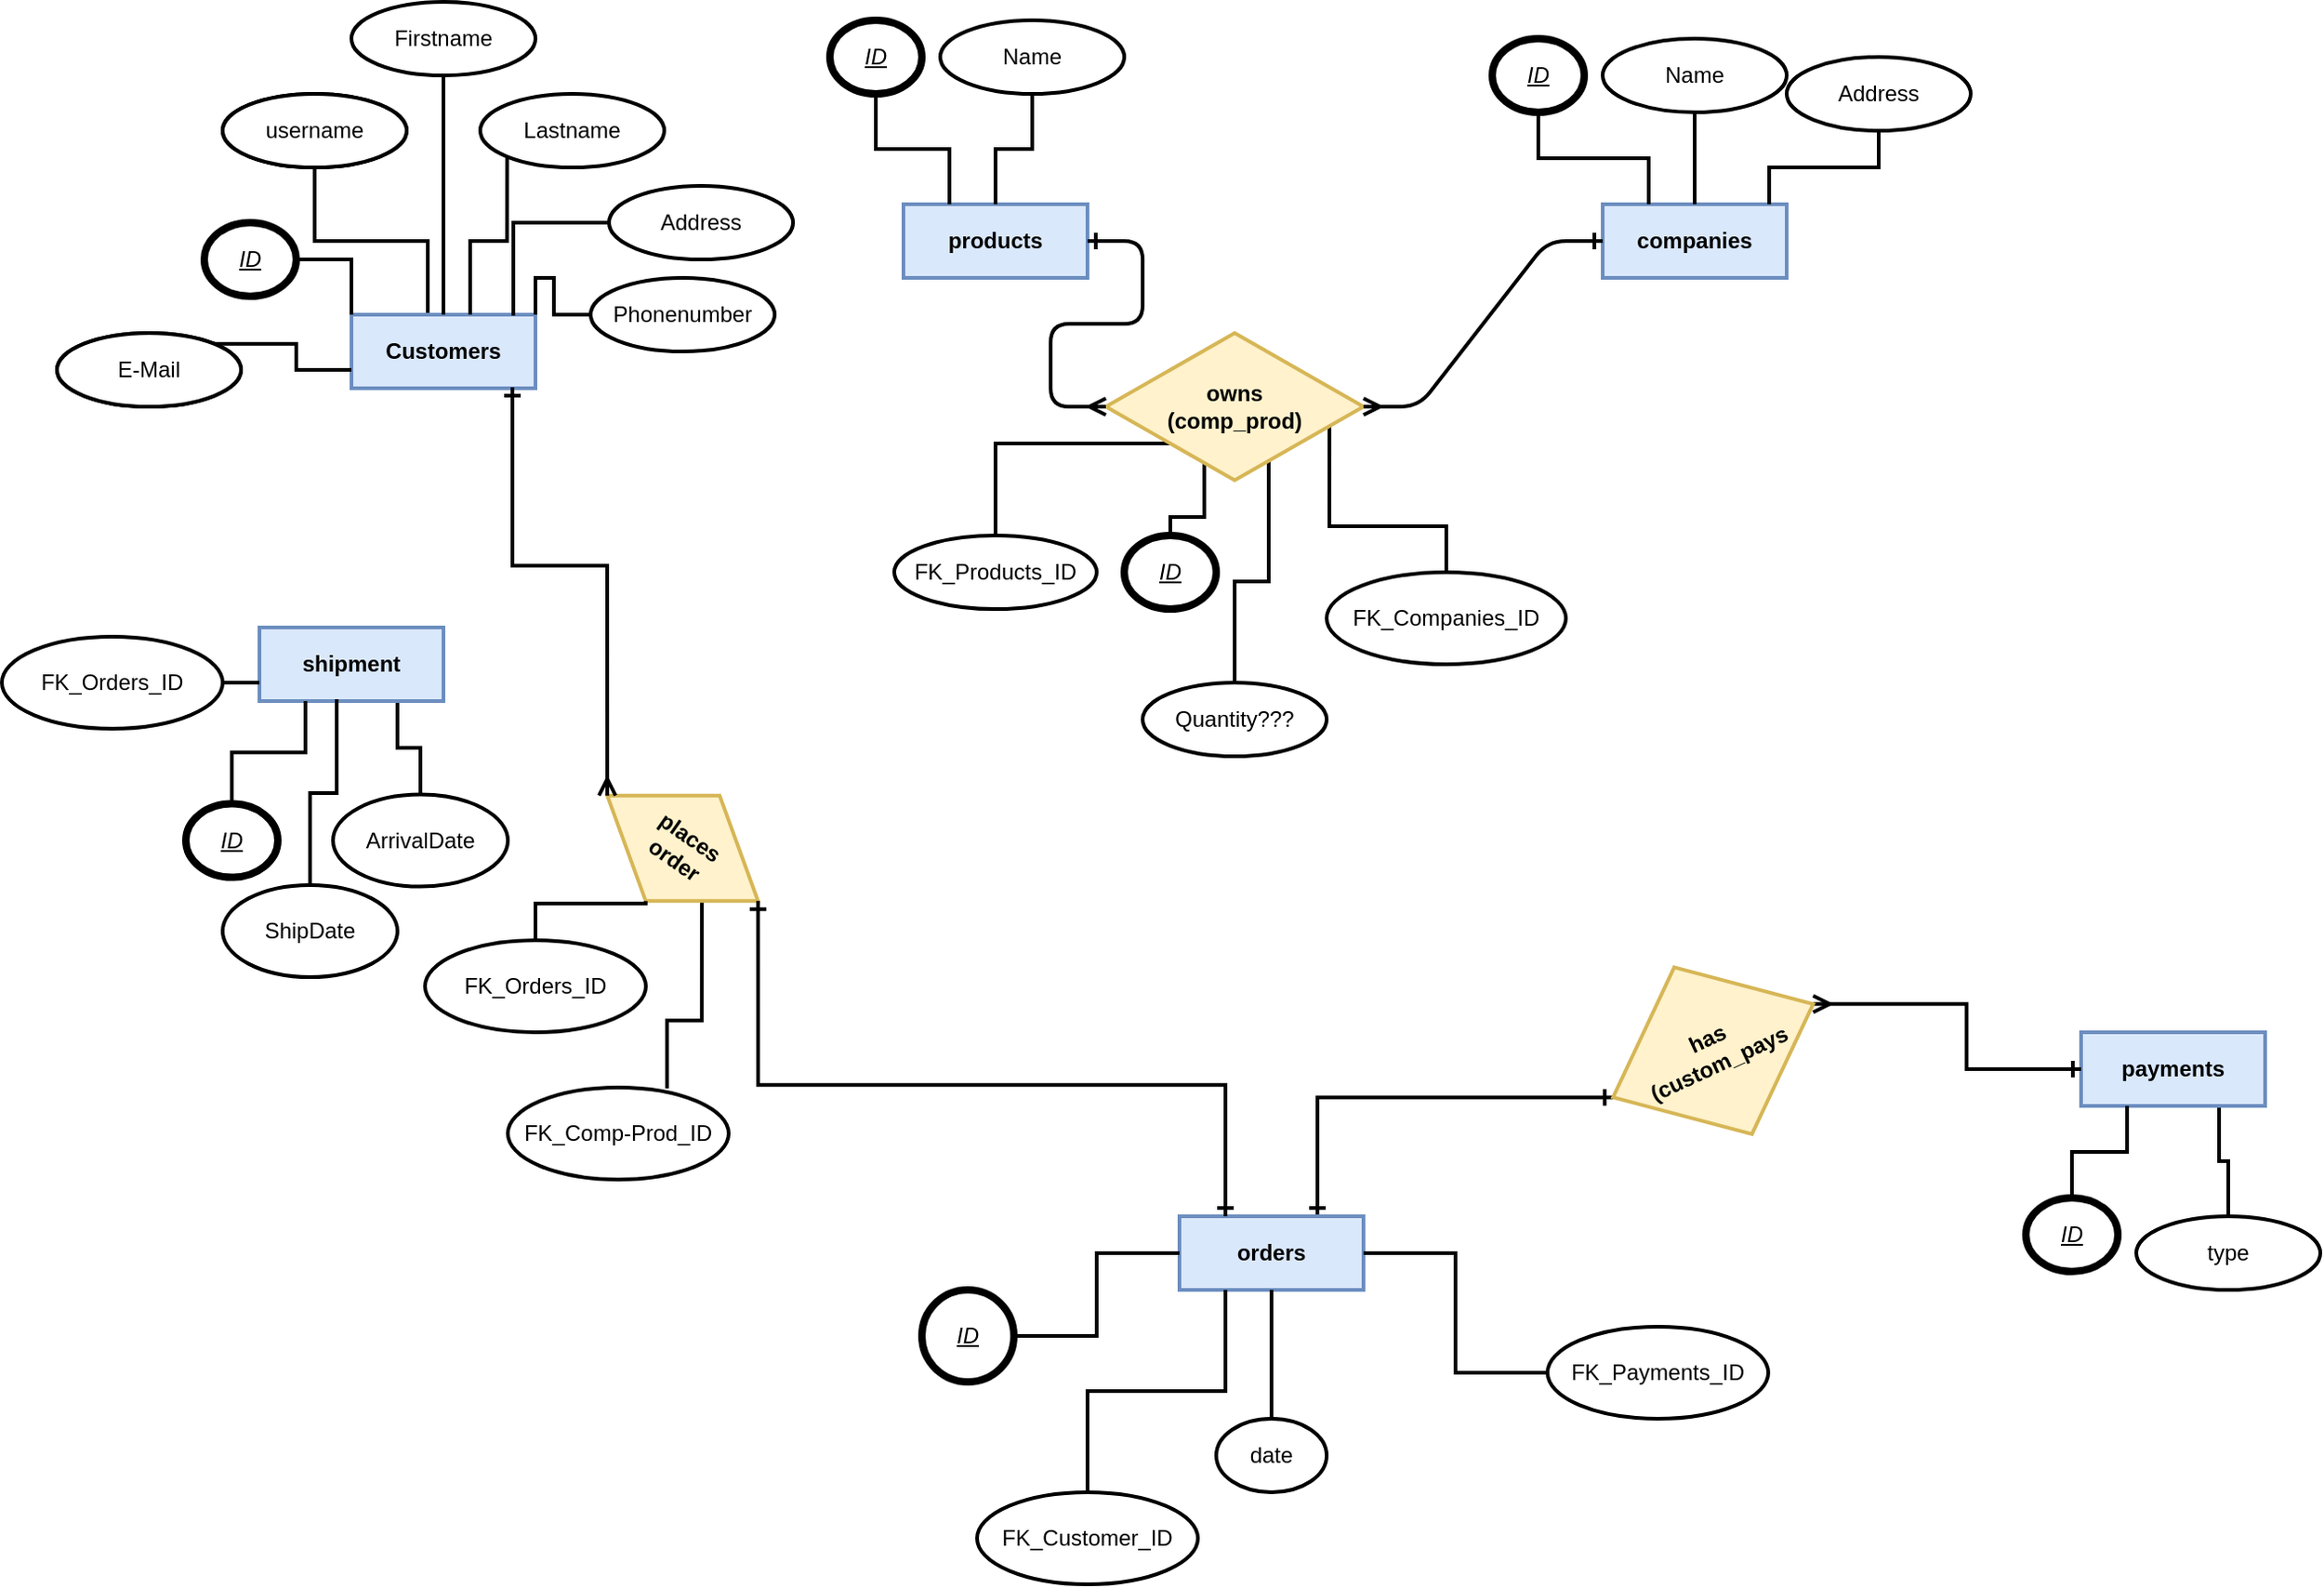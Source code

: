 <mxfile version="14.9.3" type="device"><diagram id="isizhcKgz56UNDwYxF1V" name="Page-1"><mxGraphModel dx="2591" dy="798" grid="1" gridSize="10" guides="1" tooltips="1" connect="1" arrows="1" fold="1" page="1" pageScale="1" pageWidth="1169" pageHeight="827" math="0" shadow="0"><root><mxCell id="0"/><mxCell id="1" parent="0"/><mxCell id="3zWnnSc8Olu3skoCrIpk-2" value="&lt;b&gt;products&lt;/b&gt;" style="whiteSpace=wrap;html=1;align=center;strokeWidth=2;fillColor=#dae8fc;strokeColor=#6c8ebf;" vertex="1" parent="1"><mxGeometry x="360" y="130" width="100" height="40" as="geometry"/></mxCell><mxCell id="3zWnnSc8Olu3skoCrIpk-3" value="&lt;b&gt;companies&lt;br&gt;&lt;/b&gt;" style="whiteSpace=wrap;html=1;align=center;strokeWidth=2;fillColor=#dae8fc;strokeColor=#6c8ebf;" vertex="1" parent="1"><mxGeometry x="740" y="130" width="100" height="40" as="geometry"/></mxCell><mxCell id="3zWnnSc8Olu3skoCrIpk-43" style="edgeStyle=orthogonalEdgeStyle;rounded=0;orthogonalLoop=1;jettySize=auto;html=1;exitX=0.75;exitY=1;exitDx=0;exitDy=0;endArrow=none;endFill=0;strokeWidth=2;" edge="1" parent="1" source="3zWnnSc8Olu3skoCrIpk-4" target="3zWnnSc8Olu3skoCrIpk-42"><mxGeometry relative="1" as="geometry"/></mxCell><mxCell id="3zWnnSc8Olu3skoCrIpk-4" value="&lt;b&gt;payments&lt;br&gt;&lt;/b&gt;" style="whiteSpace=wrap;html=1;align=center;strokeWidth=2;fillColor=#dae8fc;strokeColor=#6c8ebf;" vertex="1" parent="1"><mxGeometry x="1000" y="580" width="100" height="40" as="geometry"/></mxCell><mxCell id="3zWnnSc8Olu3skoCrIpk-91" style="edgeStyle=orthogonalEdgeStyle;rounded=0;orthogonalLoop=1;jettySize=auto;html=1;exitX=0.75;exitY=1;exitDx=0;exitDy=0;entryX=0.5;entryY=0;entryDx=0;entryDy=0;startArrow=none;startFill=0;endArrow=none;endFill=0;strokeWidth=2;" edge="1" parent="1" source="3zWnnSc8Olu3skoCrIpk-6" target="3zWnnSc8Olu3skoCrIpk-88"><mxGeometry relative="1" as="geometry"/></mxCell><mxCell id="3zWnnSc8Olu3skoCrIpk-6" value="&lt;b&gt;shipment&lt;br&gt;&lt;/b&gt;" style="whiteSpace=wrap;html=1;align=center;strokeWidth=2;fillColor=#dae8fc;strokeColor=#6c8ebf;" vertex="1" parent="1"><mxGeometry x="10" y="360" width="100" height="40" as="geometry"/></mxCell><mxCell id="3zWnnSc8Olu3skoCrIpk-14" style="edgeStyle=orthogonalEdgeStyle;rounded=0;orthogonalLoop=1;jettySize=auto;html=1;exitX=0.5;exitY=1;exitDx=0;exitDy=0;entryX=0.25;entryY=0;entryDx=0;entryDy=0;endArrow=none;endFill=0;strokeWidth=2;" edge="1" parent="1" source="3zWnnSc8Olu3skoCrIpk-8" target="3zWnnSc8Olu3skoCrIpk-2"><mxGeometry relative="1" as="geometry"/></mxCell><mxCell id="3zWnnSc8Olu3skoCrIpk-8" value="&lt;i&gt;ID&lt;/i&gt;" style="ellipse;whiteSpace=wrap;html=1;align=center;fontStyle=4;strokeWidth=2;" vertex="1" parent="1"><mxGeometry x="320" y="30" width="50" height="40" as="geometry"/></mxCell><mxCell id="3zWnnSc8Olu3skoCrIpk-16" style="edgeStyle=orthogonalEdgeStyle;rounded=0;orthogonalLoop=1;jettySize=auto;html=1;exitX=0.5;exitY=0;exitDx=0;exitDy=0;entryX=0.25;entryY=1;entryDx=0;entryDy=0;endArrow=none;endFill=0;strokeWidth=2;" edge="1" parent="1" source="3zWnnSc8Olu3skoCrIpk-82" target="3zWnnSc8Olu3skoCrIpk-4"><mxGeometry relative="1" as="geometry"><mxPoint x="915" y="700" as="sourcePoint"/></mxGeometry></mxCell><mxCell id="3zWnnSc8Olu3skoCrIpk-15" style="edgeStyle=orthogonalEdgeStyle;rounded=0;orthogonalLoop=1;jettySize=auto;html=1;exitX=0.5;exitY=1;exitDx=0;exitDy=0;entryX=0.25;entryY=0;entryDx=0;entryDy=0;endArrow=none;endFill=0;strokeWidth=2;" edge="1" parent="1" source="3zWnnSc8Olu3skoCrIpk-10" target="3zWnnSc8Olu3skoCrIpk-3"><mxGeometry relative="1" as="geometry"/></mxCell><mxCell id="3zWnnSc8Olu3skoCrIpk-10" value="&lt;i&gt;ID&lt;/i&gt;" style="ellipse;whiteSpace=wrap;html=1;align=center;fontStyle=4;strokeWidth=4;" vertex="1" parent="1"><mxGeometry x="680" y="40" width="50" height="40" as="geometry"/></mxCell><mxCell id="3zWnnSc8Olu3skoCrIpk-17" style="edgeStyle=orthogonalEdgeStyle;rounded=0;orthogonalLoop=1;jettySize=auto;html=1;exitX=0.5;exitY=0;exitDx=0;exitDy=0;entryX=0.25;entryY=1;entryDx=0;entryDy=0;endArrow=none;endFill=0;strokeWidth=2;" edge="1" parent="1" source="3zWnnSc8Olu3skoCrIpk-79" target="3zWnnSc8Olu3skoCrIpk-6"><mxGeometry relative="1" as="geometry"><mxPoint x="50" y="490" as="sourcePoint"/><mxPoint x="75" y="450" as="targetPoint"/></mxGeometry></mxCell><mxCell id="3zWnnSc8Olu3skoCrIpk-34" value="" style="group" vertex="1" connectable="0" parent="1"><mxGeometry x="-100" y="20" width="410" height="220" as="geometry"/></mxCell><mxCell id="3zWnnSc8Olu3skoCrIpk-1" value="&lt;b&gt;Customers&lt;/b&gt;" style="whiteSpace=wrap;html=1;align=center;strokeWidth=2;fillColor=#dae8fc;strokeColor=#6c8ebf;" vertex="1" parent="3zWnnSc8Olu3skoCrIpk-34"><mxGeometry x="160" y="170" width="100" height="40" as="geometry"/></mxCell><mxCell id="3zWnnSc8Olu3skoCrIpk-13" value="" style="edgeStyle=orthogonalEdgeStyle;rounded=0;orthogonalLoop=1;jettySize=auto;html=1;endArrow=none;endFill=0;entryX=0;entryY=0;entryDx=0;entryDy=0;strokeWidth=2;" edge="1" parent="3zWnnSc8Olu3skoCrIpk-34" source="3zWnnSc8Olu3skoCrIpk-7" target="3zWnnSc8Olu3skoCrIpk-1"><mxGeometry relative="1" as="geometry"/></mxCell><mxCell id="3zWnnSc8Olu3skoCrIpk-7" value="&lt;i&gt;ID&lt;/i&gt;" style="ellipse;whiteSpace=wrap;html=1;align=center;fontStyle=4;strokeWidth=2;" vertex="1" parent="3zWnnSc8Olu3skoCrIpk-34"><mxGeometry x="80" y="120" width="50" height="40" as="geometry"/></mxCell><mxCell id="3zWnnSc8Olu3skoCrIpk-25" style="edgeStyle=orthogonalEdgeStyle;rounded=0;orthogonalLoop=1;jettySize=auto;html=1;exitX=0.5;exitY=1;exitDx=0;exitDy=0;entryX=0.5;entryY=0;entryDx=0;entryDy=0;endArrow=none;endFill=0;strokeWidth=2;" edge="1" parent="3zWnnSc8Olu3skoCrIpk-34" source="3zWnnSc8Olu3skoCrIpk-19" target="3zWnnSc8Olu3skoCrIpk-1"><mxGeometry relative="1" as="geometry"/></mxCell><mxCell id="3zWnnSc8Olu3skoCrIpk-19" value="Firstname" style="ellipse;whiteSpace=wrap;html=1;align=center;strokeWidth=2;" vertex="1" parent="3zWnnSc8Olu3skoCrIpk-34"><mxGeometry x="160" width="100" height="40" as="geometry"/></mxCell><mxCell id="3zWnnSc8Olu3skoCrIpk-27" style="edgeStyle=orthogonalEdgeStyle;rounded=0;orthogonalLoop=1;jettySize=auto;html=1;exitX=0;exitY=1;exitDx=0;exitDy=0;endArrow=none;endFill=0;strokeWidth=2;entryX=0.645;entryY=0;entryDx=0;entryDy=0;entryPerimeter=0;" edge="1" parent="3zWnnSc8Olu3skoCrIpk-34" source="3zWnnSc8Olu3skoCrIpk-21" target="3zWnnSc8Olu3skoCrIpk-1"><mxGeometry relative="1" as="geometry"/></mxCell><mxCell id="3zWnnSc8Olu3skoCrIpk-21" value="Lastname" style="ellipse;whiteSpace=wrap;html=1;align=center;strokeWidth=2;" vertex="1" parent="3zWnnSc8Olu3skoCrIpk-34"><mxGeometry x="230" y="50" width="100" height="40" as="geometry"/></mxCell><mxCell id="3zWnnSc8Olu3skoCrIpk-26" style="edgeStyle=orthogonalEdgeStyle;rounded=0;orthogonalLoop=1;jettySize=auto;html=1;exitX=0.5;exitY=1;exitDx=0;exitDy=0;entryX=0.415;entryY=-0.025;entryDx=0;entryDy=0;entryPerimeter=0;endArrow=none;endFill=0;strokeWidth=2;" edge="1" parent="3zWnnSc8Olu3skoCrIpk-34" source="3zWnnSc8Olu3skoCrIpk-23" target="3zWnnSc8Olu3skoCrIpk-1"><mxGeometry relative="1" as="geometry"/></mxCell><mxCell id="3zWnnSc8Olu3skoCrIpk-23" value="username" style="ellipse;whiteSpace=wrap;html=1;align=center;strokeWidth=2;" vertex="1" parent="3zWnnSc8Olu3skoCrIpk-34"><mxGeometry x="90" y="50" width="100" height="40" as="geometry"/></mxCell><mxCell id="3zWnnSc8Olu3skoCrIpk-33" style="edgeStyle=orthogonalEdgeStyle;rounded=0;orthogonalLoop=1;jettySize=auto;html=1;exitX=0;exitY=0.5;exitDx=0;exitDy=0;entryX=0.88;entryY=0.013;entryDx=0;entryDy=0;endArrow=none;endFill=0;strokeWidth=2;entryPerimeter=0;" edge="1" parent="3zWnnSc8Olu3skoCrIpk-34" source="3zWnnSc8Olu3skoCrIpk-28" target="3zWnnSc8Olu3skoCrIpk-1"><mxGeometry relative="1" as="geometry"/></mxCell><mxCell id="3zWnnSc8Olu3skoCrIpk-28" value="Address" style="ellipse;whiteSpace=wrap;html=1;align=center;strokeWidth=2;" vertex="1" parent="3zWnnSc8Olu3skoCrIpk-34"><mxGeometry x="300" y="100" width="100" height="40" as="geometry"/></mxCell><mxCell id="3zWnnSc8Olu3skoCrIpk-32" style="edgeStyle=orthogonalEdgeStyle;rounded=0;orthogonalLoop=1;jettySize=auto;html=1;exitX=0;exitY=0;exitDx=0;exitDy=0;entryX=0;entryY=0.75;entryDx=0;entryDy=0;endArrow=none;endFill=0;strokeWidth=2;" edge="1" parent="3zWnnSc8Olu3skoCrIpk-34" source="3zWnnSc8Olu3skoCrIpk-29" target="3zWnnSc8Olu3skoCrIpk-1"><mxGeometry relative="1" as="geometry"/></mxCell><mxCell id="3zWnnSc8Olu3skoCrIpk-29" value="E-Mail" style="ellipse;whiteSpace=wrap;html=1;align=center;strokeWidth=2;" vertex="1" parent="3zWnnSc8Olu3skoCrIpk-34"><mxGeometry y="180" width="100" height="40" as="geometry"/></mxCell><mxCell id="3zWnnSc8Olu3skoCrIpk-31" value="" style="edgeStyle=orthogonalEdgeStyle;rounded=0;orthogonalLoop=1;jettySize=auto;html=1;endArrow=none;endFill=0;strokeWidth=2;entryX=1;entryY=0;entryDx=0;entryDy=0;" edge="1" parent="3zWnnSc8Olu3skoCrIpk-34" source="3zWnnSc8Olu3skoCrIpk-30" target="3zWnnSc8Olu3skoCrIpk-1"><mxGeometry relative="1" as="geometry"/></mxCell><mxCell id="3zWnnSc8Olu3skoCrIpk-30" value="Phonenumber" style="ellipse;whiteSpace=wrap;html=1;align=center;strokeWidth=2;" vertex="1" parent="3zWnnSc8Olu3skoCrIpk-34"><mxGeometry x="290" y="150" width="100" height="40" as="geometry"/></mxCell><mxCell id="3zWnnSc8Olu3skoCrIpk-70" value="E-Mail" style="ellipse;whiteSpace=wrap;html=1;align=center;strokeWidth=2;" vertex="1" parent="3zWnnSc8Olu3skoCrIpk-34"><mxGeometry y="180" width="100" height="40" as="geometry"/></mxCell><mxCell id="3zWnnSc8Olu3skoCrIpk-71" value="&lt;i&gt;ID&lt;/i&gt;" style="ellipse;whiteSpace=wrap;html=1;align=center;fontStyle=4;strokeWidth=2;" vertex="1" parent="3zWnnSc8Olu3skoCrIpk-34"><mxGeometry x="80" y="120" width="50" height="40" as="geometry"/></mxCell><mxCell id="3zWnnSc8Olu3skoCrIpk-72" value="username" style="ellipse;whiteSpace=wrap;html=1;align=center;strokeWidth=2;" vertex="1" parent="3zWnnSc8Olu3skoCrIpk-34"><mxGeometry x="90" y="50" width="100" height="40" as="geometry"/></mxCell><mxCell id="3zWnnSc8Olu3skoCrIpk-36" style="edgeStyle=orthogonalEdgeStyle;rounded=0;orthogonalLoop=1;jettySize=auto;html=1;exitX=0.5;exitY=1;exitDx=0;exitDy=0;endArrow=none;endFill=0;strokeWidth=2;" edge="1" parent="1" source="3zWnnSc8Olu3skoCrIpk-35" target="3zWnnSc8Olu3skoCrIpk-2"><mxGeometry relative="1" as="geometry"/></mxCell><mxCell id="3zWnnSc8Olu3skoCrIpk-35" value="Name" style="ellipse;whiteSpace=wrap;html=1;align=center;strokeWidth=2;" vertex="1" parent="1"><mxGeometry x="380" y="30" width="100" height="40" as="geometry"/></mxCell><mxCell id="3zWnnSc8Olu3skoCrIpk-38" value="" style="edgeStyle=orthogonalEdgeStyle;rounded=0;orthogonalLoop=1;jettySize=auto;html=1;endArrow=none;endFill=0;strokeWidth=2;" edge="1" parent="1" source="3zWnnSc8Olu3skoCrIpk-37" target="3zWnnSc8Olu3skoCrIpk-3"><mxGeometry relative="1" as="geometry"/></mxCell><mxCell id="3zWnnSc8Olu3skoCrIpk-37" value="Name" style="ellipse;whiteSpace=wrap;html=1;align=center;strokeWidth=2;" vertex="1" parent="1"><mxGeometry x="740" y="40" width="100" height="40" as="geometry"/></mxCell><mxCell id="3zWnnSc8Olu3skoCrIpk-41" style="edgeStyle=orthogonalEdgeStyle;rounded=0;orthogonalLoop=1;jettySize=auto;html=1;entryX=0.905;entryY=0;entryDx=0;entryDy=0;endArrow=none;endFill=0;strokeWidth=2;entryPerimeter=0;" edge="1" parent="1" source="3zWnnSc8Olu3skoCrIpk-40" target="3zWnnSc8Olu3skoCrIpk-3"><mxGeometry relative="1" as="geometry"/></mxCell><mxCell id="3zWnnSc8Olu3skoCrIpk-40" value="Address" style="ellipse;whiteSpace=wrap;html=1;align=center;strokeWidth=2;" vertex="1" parent="1"><mxGeometry x="840" y="50" width="100" height="40" as="geometry"/></mxCell><mxCell id="3zWnnSc8Olu3skoCrIpk-42" value="type" style="ellipse;whiteSpace=wrap;html=1;align=center;strokeWidth=2;" vertex="1" parent="1"><mxGeometry x="1030" y="680" width="100" height="40" as="geometry"/></mxCell><mxCell id="3zWnnSc8Olu3skoCrIpk-46" style="edgeStyle=orthogonalEdgeStyle;rounded=0;orthogonalLoop=1;jettySize=auto;html=1;exitX=0.382;exitY=0.869;exitDx=0;exitDy=0;entryX=0.5;entryY=0;entryDx=0;entryDy=0;endArrow=none;endFill=0;strokeWidth=2;exitPerimeter=0;" edge="1" parent="1" source="3zWnnSc8Olu3skoCrIpk-44" target="3zWnnSc8Olu3skoCrIpk-45"><mxGeometry relative="1" as="geometry"/></mxCell><mxCell id="3zWnnSc8Olu3skoCrIpk-48" style="edgeStyle=orthogonalEdgeStyle;rounded=0;orthogonalLoop=1;jettySize=auto;html=1;exitX=0.632;exitY=0.869;exitDx=0;exitDy=0;entryX=0.5;entryY=0;entryDx=0;entryDy=0;endArrow=none;endFill=0;strokeWidth=2;exitPerimeter=0;" edge="1" parent="1" source="3zWnnSc8Olu3skoCrIpk-44" target="3zWnnSc8Olu3skoCrIpk-47"><mxGeometry relative="1" as="geometry"><Array as="points"><mxPoint x="559" y="335"/><mxPoint x="540" y="335"/></Array></mxGeometry></mxCell><mxCell id="3zWnnSc8Olu3skoCrIpk-50" style="edgeStyle=orthogonalEdgeStyle;rounded=0;orthogonalLoop=1;jettySize=auto;html=1;exitX=0.868;exitY=0.631;exitDx=0;exitDy=0;entryX=0.5;entryY=0;entryDx=0;entryDy=0;endArrow=none;endFill=0;strokeWidth=2;exitPerimeter=0;" edge="1" parent="1" source="3zWnnSc8Olu3skoCrIpk-44" target="3zWnnSc8Olu3skoCrIpk-49"><mxGeometry relative="1" as="geometry"/></mxCell><mxCell id="3zWnnSc8Olu3skoCrIpk-52" style="edgeStyle=orthogonalEdgeStyle;rounded=0;orthogonalLoop=1;jettySize=auto;html=1;endArrow=none;endFill=0;strokeWidth=2;exitX=0;exitY=1;exitDx=0;exitDy=0;" edge="1" parent="1" source="3zWnnSc8Olu3skoCrIpk-44" target="3zWnnSc8Olu3skoCrIpk-51"><mxGeometry relative="1" as="geometry"/></mxCell><mxCell id="3zWnnSc8Olu3skoCrIpk-44" value="&lt;b&gt;owns&lt;br&gt;(comp_prod)&lt;/b&gt;" style="shape=rhombus;perimeter=rhombusPerimeter;whiteSpace=wrap;html=1;align=center;strokeWidth=2;fillColor=#fff2cc;strokeColor=#d6b656;" vertex="1" parent="1"><mxGeometry x="470" y="200" width="140" height="80" as="geometry"/></mxCell><mxCell id="3zWnnSc8Olu3skoCrIpk-45" value="&lt;i&gt;ID&lt;/i&gt;" style="ellipse;whiteSpace=wrap;html=1;align=center;fontStyle=4;strokeWidth=4;" vertex="1" parent="1"><mxGeometry x="480" y="310" width="50" height="40" as="geometry"/></mxCell><mxCell id="3zWnnSc8Olu3skoCrIpk-47" value="Quantity???" style="ellipse;whiteSpace=wrap;html=1;align=center;strokeWidth=2;" vertex="1" parent="1"><mxGeometry x="490" y="390" width="100" height="40" as="geometry"/></mxCell><mxCell id="3zWnnSc8Olu3skoCrIpk-49" value="FK_Companies_ID" style="ellipse;whiteSpace=wrap;html=1;align=center;strokeWidth=2;" vertex="1" parent="1"><mxGeometry x="590" y="330" width="130" height="50" as="geometry"/></mxCell><mxCell id="3zWnnSc8Olu3skoCrIpk-51" value="FK_Products_ID" style="ellipse;whiteSpace=wrap;html=1;align=center;strokeWidth=2;" vertex="1" parent="1"><mxGeometry x="355" y="310" width="110" height="40" as="geometry"/></mxCell><mxCell id="3zWnnSc8Olu3skoCrIpk-55" value="" style="edgeStyle=entityRelationEdgeStyle;fontSize=12;html=1;endArrow=ERmany;strokeWidth=2;entryX=1;entryY=0.5;entryDx=0;entryDy=0;endFill=0;startArrow=ERone;startFill=0;exitX=0;exitY=0.5;exitDx=0;exitDy=0;" edge="1" parent="1" source="3zWnnSc8Olu3skoCrIpk-3" target="3zWnnSc8Olu3skoCrIpk-44"><mxGeometry width="100" height="100" relative="1" as="geometry"><mxPoint x="770" y="180" as="sourcePoint"/><mxPoint x="730" y="200" as="targetPoint"/></mxGeometry></mxCell><mxCell id="3zWnnSc8Olu3skoCrIpk-56" value="" style="edgeStyle=entityRelationEdgeStyle;fontSize=12;html=1;endArrow=ERmany;strokeWidth=2;entryX=0;entryY=0.5;entryDx=0;entryDy=0;endFill=0;startArrow=ERone;startFill=0;exitX=1;exitY=0.5;exitDx=0;exitDy=0;" edge="1" parent="1" source="3zWnnSc8Olu3skoCrIpk-2" target="3zWnnSc8Olu3skoCrIpk-44"><mxGeometry width="100" height="100" relative="1" as="geometry"><mxPoint x="750" y="160" as="sourcePoint"/><mxPoint x="620" y="250" as="targetPoint"/></mxGeometry></mxCell><mxCell id="3zWnnSc8Olu3skoCrIpk-73" value="&lt;i&gt;ID&lt;/i&gt;" style="ellipse;whiteSpace=wrap;html=1;align=center;fontStyle=4;strokeWidth=2;" vertex="1" parent="1"><mxGeometry x="-20" y="140" width="50" height="40" as="geometry"/></mxCell><mxCell id="3zWnnSc8Olu3skoCrIpk-75" value="&lt;i&gt;ID&lt;/i&gt;" style="ellipse;whiteSpace=wrap;html=1;align=center;fontStyle=4;strokeWidth=2;" vertex="1" parent="1"><mxGeometry x="-20" y="140" width="50" height="40" as="geometry"/></mxCell><mxCell id="3zWnnSc8Olu3skoCrIpk-77" value="&lt;i&gt;ID&lt;/i&gt;" style="ellipse;whiteSpace=wrap;html=1;align=center;fontStyle=4;strokeWidth=2;" vertex="1" parent="1"><mxGeometry x="320" y="30" width="50" height="40" as="geometry"/></mxCell><mxCell id="3zWnnSc8Olu3skoCrIpk-78" value="&lt;i&gt;ID&lt;/i&gt;" style="ellipse;whiteSpace=wrap;html=1;align=center;fontStyle=4;strokeWidth=4;" vertex="1" parent="1"><mxGeometry x="-20" y="140" width="50" height="40" as="geometry"/></mxCell><mxCell id="3zWnnSc8Olu3skoCrIpk-79" value="&lt;i&gt;ID&lt;/i&gt;" style="ellipse;whiteSpace=wrap;html=1;align=center;fontStyle=4;strokeWidth=4;" vertex="1" parent="1"><mxGeometry x="-30" y="455.77" width="50" height="40" as="geometry"/></mxCell><mxCell id="3zWnnSc8Olu3skoCrIpk-80" value="&lt;i&gt;ID&lt;/i&gt;" style="ellipse;whiteSpace=wrap;html=1;align=center;fontStyle=4;strokeWidth=4;" vertex="1" parent="1"><mxGeometry x="320" y="30" width="50" height="40" as="geometry"/></mxCell><mxCell id="3zWnnSc8Olu3skoCrIpk-82" value="&lt;i&gt;ID&lt;/i&gt;" style="ellipse;whiteSpace=wrap;html=1;align=center;fontStyle=4;strokeWidth=4;" vertex="1" parent="1"><mxGeometry x="970" y="670" width="50" height="40" as="geometry"/></mxCell><mxCell id="3zWnnSc8Olu3skoCrIpk-94" style="edgeStyle=orthogonalEdgeStyle;rounded=0;orthogonalLoop=1;jettySize=auto;html=1;exitX=1;exitY=0.5;exitDx=0;exitDy=0;startArrow=ERmany;startFill=0;endArrow=ERone;endFill=0;strokeWidth=2;entryX=0;entryY=0.5;entryDx=0;entryDy=0;" edge="1" parent="1" source="3zWnnSc8Olu3skoCrIpk-83" target="3zWnnSc8Olu3skoCrIpk-4"><mxGeometry relative="1" as="geometry"><mxPoint x="890" y="400" as="targetPoint"/></mxGeometry></mxCell><mxCell id="3zWnnSc8Olu3skoCrIpk-96" style="edgeStyle=orthogonalEdgeStyle;rounded=0;orthogonalLoop=1;jettySize=auto;html=1;exitX=0;exitY=0.5;exitDx=0;exitDy=0;entryX=0.75;entryY=0;entryDx=0;entryDy=0;startArrow=ERone;startFill=0;endArrow=ERone;endFill=0;strokeWidth=2;" edge="1" parent="1" source="3zWnnSc8Olu3skoCrIpk-83" target="3zWnnSc8Olu3skoCrIpk-5"><mxGeometry relative="1" as="geometry"/></mxCell><mxCell id="3zWnnSc8Olu3skoCrIpk-83" value="&lt;b&gt;has&lt;br&gt;(custom_pays&lt;br&gt;&lt;/b&gt;" style="shape=rhombus;perimeter=rhombusPerimeter;whiteSpace=wrap;html=1;align=center;strokeWidth=2;fillColor=#fff2cc;strokeColor=#d6b656;rotation=-25;" vertex="1" parent="1"><mxGeometry x="740" y="540" width="120" height="100" as="geometry"/></mxCell><mxCell id="3zWnnSc8Olu3skoCrIpk-85" value="" style="group" vertex="1" connectable="0" parent="1"><mxGeometry x="370" y="680" width="460" height="200" as="geometry"/></mxCell><mxCell id="3zWnnSc8Olu3skoCrIpk-5" value="&lt;b&gt;orders&lt;br&gt;&lt;/b&gt;" style="whiteSpace=wrap;html=1;align=center;strokeWidth=2;fillColor=#dae8fc;strokeColor=#6c8ebf;" vertex="1" parent="3zWnnSc8Olu3skoCrIpk-85"><mxGeometry x="140" width="100" height="40" as="geometry"/></mxCell><mxCell id="3zWnnSc8Olu3skoCrIpk-18" style="edgeStyle=orthogonalEdgeStyle;rounded=0;orthogonalLoop=1;jettySize=auto;html=1;exitX=1;exitY=0.5;exitDx=0;exitDy=0;entryX=0;entryY=0.5;entryDx=0;entryDy=0;endArrow=none;endFill=0;strokeWidth=2;" edge="1" parent="3zWnnSc8Olu3skoCrIpk-85" source="3zWnnSc8Olu3skoCrIpk-81" target="3zWnnSc8Olu3skoCrIpk-5"><mxGeometry relative="1" as="geometry"><mxPoint x="70.5" y="73" as="sourcePoint"/></mxGeometry></mxCell><mxCell id="3zWnnSc8Olu3skoCrIpk-57" value="date" style="ellipse;whiteSpace=wrap;html=1;align=center;strokeWidth=2;" vertex="1" parent="3zWnnSc8Olu3skoCrIpk-85"><mxGeometry x="160" y="110" width="60" height="40" as="geometry"/></mxCell><mxCell id="3zWnnSc8Olu3skoCrIpk-61" style="edgeStyle=orthogonalEdgeStyle;rounded=0;orthogonalLoop=1;jettySize=auto;html=1;exitX=0.5;exitY=1;exitDx=0;exitDy=0;entryX=0.5;entryY=0;entryDx=0;entryDy=0;endArrow=none;endFill=0;strokeWidth=2;" edge="1" parent="3zWnnSc8Olu3skoCrIpk-85" source="3zWnnSc8Olu3skoCrIpk-5" target="3zWnnSc8Olu3skoCrIpk-57"><mxGeometry relative="1" as="geometry"><mxPoint x="329.99" y="60.02" as="sourcePoint"/><mxPoint x="311.51" y="180.5" as="targetPoint"/></mxGeometry></mxCell><mxCell id="3zWnnSc8Olu3skoCrIpk-69" style="edgeStyle=orthogonalEdgeStyle;rounded=0;orthogonalLoop=1;jettySize=auto;html=1;exitX=0.5;exitY=0;exitDx=0;exitDy=0;entryX=0.25;entryY=1;entryDx=0;entryDy=0;startArrow=none;startFill=0;endArrow=none;endFill=0;strokeWidth=2;" edge="1" parent="3zWnnSc8Olu3skoCrIpk-85" source="3zWnnSc8Olu3skoCrIpk-62" target="3zWnnSc8Olu3skoCrIpk-5"><mxGeometry relative="1" as="geometry"/></mxCell><mxCell id="3zWnnSc8Olu3skoCrIpk-62" value="FK_Customer_ID" style="ellipse;whiteSpace=wrap;html=1;align=center;strokeWidth=2;" vertex="1" parent="3zWnnSc8Olu3skoCrIpk-85"><mxGeometry x="30" y="150" width="120" height="50" as="geometry"/></mxCell><mxCell id="3zWnnSc8Olu3skoCrIpk-67" style="edgeStyle=orthogonalEdgeStyle;rounded=0;orthogonalLoop=1;jettySize=auto;html=1;exitX=0;exitY=0.5;exitDx=0;exitDy=0;entryX=1;entryY=0.5;entryDx=0;entryDy=0;startArrow=none;startFill=0;endArrow=none;endFill=0;strokeWidth=2;" edge="1" parent="3zWnnSc8Olu3skoCrIpk-85" source="3zWnnSc8Olu3skoCrIpk-64" target="3zWnnSc8Olu3skoCrIpk-5"><mxGeometry relative="1" as="geometry"><mxPoint x="350" y="80" as="sourcePoint"/></mxGeometry></mxCell><mxCell id="3zWnnSc8Olu3skoCrIpk-64" value="FK_Payments_ID" style="ellipse;whiteSpace=wrap;html=1;align=center;strokeWidth=2;" vertex="1" parent="3zWnnSc8Olu3skoCrIpk-85"><mxGeometry x="340" y="60" width="120" height="50" as="geometry"/></mxCell><mxCell id="3zWnnSc8Olu3skoCrIpk-81" value="&lt;i&gt;ID&lt;/i&gt;" style="ellipse;whiteSpace=wrap;html=1;align=center;fontStyle=4;strokeWidth=4;" vertex="1" parent="3zWnnSc8Olu3skoCrIpk-85"><mxGeometry y="40" width="50" height="50" as="geometry"/></mxCell><mxCell id="3zWnnSc8Olu3skoCrIpk-104" style="edgeStyle=orthogonalEdgeStyle;rounded=0;orthogonalLoop=1;jettySize=auto;html=1;exitX=1;exitY=1;exitDx=0;exitDy=0;entryX=0.721;entryY=0.01;entryDx=0;entryDy=0;entryPerimeter=0;startArrow=none;startFill=0;endArrow=none;endFill=0;strokeWidth=2;" edge="1" parent="1" source="3zWnnSc8Olu3skoCrIpk-86" target="3zWnnSc8Olu3skoCrIpk-103"><mxGeometry relative="1" as="geometry"/></mxCell><mxCell id="3zWnnSc8Olu3skoCrIpk-86" value="&lt;b&gt;places&lt;br&gt;order&lt;br&gt;&lt;/b&gt;" style="shape=rhombus;perimeter=rhombusPerimeter;whiteSpace=wrap;html=1;align=center;strokeWidth=2;fillColor=#fff2cc;strokeColor=#d6b656;rotation=35;" vertex="1" parent="1"><mxGeometry x="190" y="445" width="100" height="70" as="geometry"/></mxCell><mxCell id="3zWnnSc8Olu3skoCrIpk-88" value="ArrivalDate" style="ellipse;whiteSpace=wrap;html=1;align=center;strokeWidth=2;" vertex="1" parent="1"><mxGeometry x="50" y="450.77" width="95" height="50" as="geometry"/></mxCell><mxCell id="3zWnnSc8Olu3skoCrIpk-90" style="edgeStyle=orthogonalEdgeStyle;rounded=0;orthogonalLoop=1;jettySize=auto;html=1;exitX=0.5;exitY=0;exitDx=0;exitDy=0;entryX=0.42;entryY=0.975;entryDx=0;entryDy=0;entryPerimeter=0;startArrow=none;startFill=0;endArrow=none;endFill=0;strokeWidth=2;" edge="1" parent="1" source="3zWnnSc8Olu3skoCrIpk-89" target="3zWnnSc8Olu3skoCrIpk-6"><mxGeometry relative="1" as="geometry"/></mxCell><mxCell id="3zWnnSc8Olu3skoCrIpk-89" value="ShipDate" style="ellipse;whiteSpace=wrap;html=1;align=center;strokeWidth=2;" vertex="1" parent="1"><mxGeometry x="-10" y="500" width="95" height="50" as="geometry"/></mxCell><mxCell id="3zWnnSc8Olu3skoCrIpk-93" style="edgeStyle=orthogonalEdgeStyle;rounded=0;orthogonalLoop=1;jettySize=auto;html=1;exitX=1;exitY=0.5;exitDx=0;exitDy=0;entryX=0;entryY=0.75;entryDx=0;entryDy=0;startArrow=none;startFill=0;endArrow=none;endFill=0;strokeWidth=2;" edge="1" parent="1" source="3zWnnSc8Olu3skoCrIpk-92" target="3zWnnSc8Olu3skoCrIpk-6"><mxGeometry relative="1" as="geometry"/></mxCell><mxCell id="3zWnnSc8Olu3skoCrIpk-92" value="FK_Orders_ID" style="ellipse;whiteSpace=wrap;html=1;align=center;strokeWidth=2;" vertex="1" parent="1"><mxGeometry x="-130" y="365" width="120" height="50" as="geometry"/></mxCell><mxCell id="3zWnnSc8Olu3skoCrIpk-97" style="edgeStyle=orthogonalEdgeStyle;rounded=0;orthogonalLoop=1;jettySize=auto;html=1;exitX=0.875;exitY=0.988;exitDx=0;exitDy=0;entryX=0;entryY=0.5;entryDx=0;entryDy=0;startArrow=ERone;startFill=0;endArrow=ERmany;endFill=0;strokeWidth=2;exitPerimeter=0;" edge="1" parent="1" source="3zWnnSc8Olu3skoCrIpk-1" target="3zWnnSc8Olu3skoCrIpk-86"><mxGeometry relative="1" as="geometry"/></mxCell><mxCell id="3zWnnSc8Olu3skoCrIpk-98" style="edgeStyle=orthogonalEdgeStyle;rounded=0;orthogonalLoop=1;jettySize=auto;html=1;exitX=0.25;exitY=0;exitDx=0;exitDy=0;entryX=1;entryY=0.5;entryDx=0;entryDy=0;startArrow=ERone;startFill=0;endArrow=ERone;endFill=0;strokeWidth=2;" edge="1" parent="1" source="3zWnnSc8Olu3skoCrIpk-5" target="3zWnnSc8Olu3skoCrIpk-86"><mxGeometry relative="1" as="geometry"/></mxCell><mxCell id="3zWnnSc8Olu3skoCrIpk-102" style="edgeStyle=orthogonalEdgeStyle;rounded=0;orthogonalLoop=1;jettySize=auto;html=1;exitX=0.5;exitY=0;exitDx=0;exitDy=0;startArrow=none;startFill=0;endArrow=none;endFill=0;strokeWidth=2;entryX=0.5;entryY=1;entryDx=0;entryDy=0;" edge="1" parent="1" source="3zWnnSc8Olu3skoCrIpk-101" target="3zWnnSc8Olu3skoCrIpk-86"><mxGeometry relative="1" as="geometry"/></mxCell><mxCell id="3zWnnSc8Olu3skoCrIpk-101" value="FK_Orders_ID" style="ellipse;whiteSpace=wrap;html=1;align=center;strokeWidth=2;" vertex="1" parent="1"><mxGeometry x="100" y="530" width="120" height="50" as="geometry"/></mxCell><mxCell id="3zWnnSc8Olu3skoCrIpk-103" value="FK_Comp-Prod_ID" style="ellipse;whiteSpace=wrap;html=1;align=center;strokeWidth=2;" vertex="1" parent="1"><mxGeometry x="145" y="610" width="120" height="50" as="geometry"/></mxCell></root></mxGraphModel></diagram></mxfile>